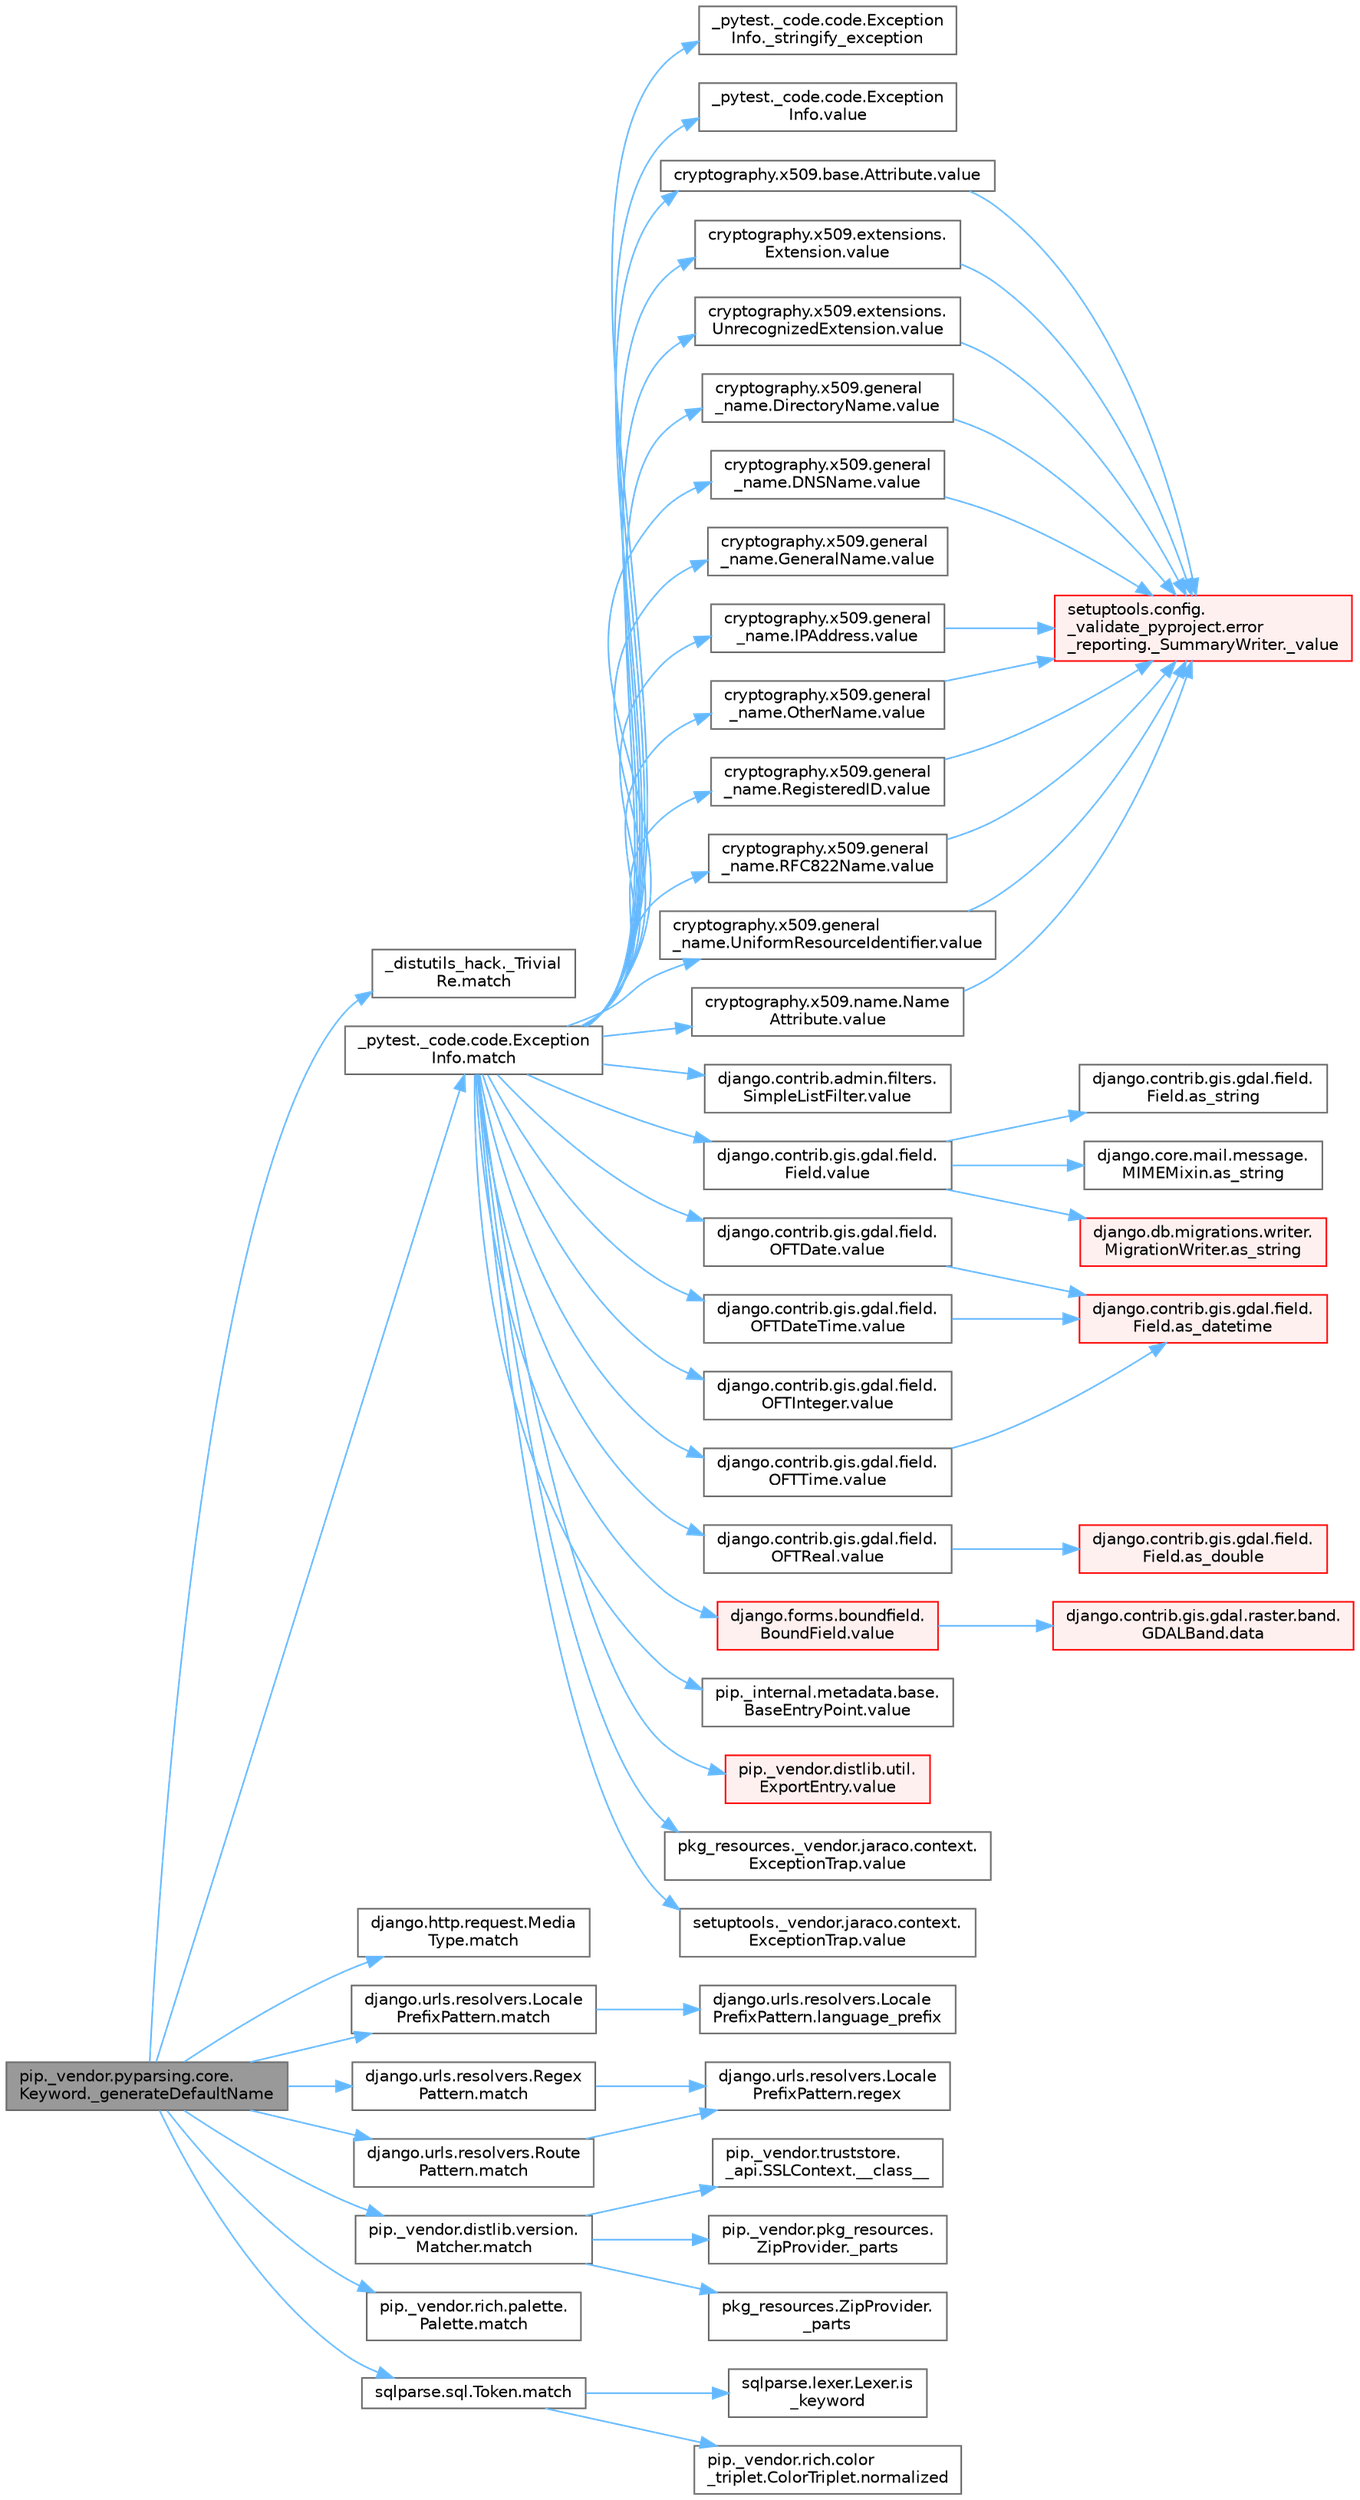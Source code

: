 digraph "pip._vendor.pyparsing.core.Keyword._generateDefaultName"
{
 // LATEX_PDF_SIZE
  bgcolor="transparent";
  edge [fontname=Helvetica,fontsize=10,labelfontname=Helvetica,labelfontsize=10];
  node [fontname=Helvetica,fontsize=10,shape=box,height=0.2,width=0.4];
  rankdir="LR";
  Node1 [id="Node000001",label="pip._vendor.pyparsing.core.\lKeyword._generateDefaultName",height=0.2,width=0.4,color="gray40", fillcolor="grey60", style="filled", fontcolor="black",tooltip=" "];
  Node1 -> Node2 [id="edge1_Node000001_Node000002",color="steelblue1",style="solid",tooltip=" "];
  Node2 [id="Node000002",label="_distutils_hack._Trivial\lRe.match",height=0.2,width=0.4,color="grey40", fillcolor="white", style="filled",URL="$class__distutils__hack_1_1___trivial_re.html#ab3070340735bf1df7caebf865128ccdc",tooltip=" "];
  Node1 -> Node3 [id="edge2_Node000001_Node000003",color="steelblue1",style="solid",tooltip=" "];
  Node3 [id="Node000003",label="_pytest._code.code.Exception\lInfo.match",height=0.2,width=0.4,color="grey40", fillcolor="white", style="filled",URL="$class__pytest_1_1__code_1_1code_1_1_exception_info.html#add2b41099a93570ca05b03a5c61af0c1",tooltip=" "];
  Node3 -> Node4 [id="edge3_Node000003_Node000004",color="steelblue1",style="solid",tooltip=" "];
  Node4 [id="Node000004",label="_pytest._code.code.Exception\lInfo._stringify_exception",height=0.2,width=0.4,color="grey40", fillcolor="white", style="filled",URL="$class__pytest_1_1__code_1_1code_1_1_exception_info.html#abfa6f90741289cf6ec24a63d0c03498e",tooltip=" "];
  Node3 -> Node5 [id="edge4_Node000003_Node000005",color="steelblue1",style="solid",tooltip=" "];
  Node5 [id="Node000005",label="_pytest._code.code.Exception\lInfo.value",height=0.2,width=0.4,color="grey40", fillcolor="white", style="filled",URL="$class__pytest_1_1__code_1_1code_1_1_exception_info.html#a65675b4b4254ece8c2b96f442ffa6a75",tooltip=" "];
  Node3 -> Node6 [id="edge5_Node000003_Node000006",color="steelblue1",style="solid",tooltip=" "];
  Node6 [id="Node000006",label="cryptography.x509.base.Attribute.value",height=0.2,width=0.4,color="grey40", fillcolor="white", style="filled",URL="$classcryptography_1_1x509_1_1base_1_1_attribute.html#a60472bf1e6c7d1a19111b910c23c097a",tooltip=" "];
  Node6 -> Node7 [id="edge6_Node000006_Node000007",color="steelblue1",style="solid",tooltip=" "];
  Node7 [id="Node000007",label="setuptools.config.\l_validate_pyproject.error\l_reporting._SummaryWriter._value",height=0.2,width=0.4,color="red", fillcolor="#FFF0F0", style="filled",URL="$classsetuptools_1_1config_1_1__validate__pyproject_1_1error__reporting_1_1___summary_writer.html#a28d60532640e0f6e9f0a8fe8ea5ca0bb",tooltip=" "];
  Node3 -> Node10 [id="edge7_Node000003_Node000010",color="steelblue1",style="solid",tooltip=" "];
  Node10 [id="Node000010",label="cryptography.x509.extensions.\lExtension.value",height=0.2,width=0.4,color="grey40", fillcolor="white", style="filled",URL="$classcryptography_1_1x509_1_1extensions_1_1_extension.html#a8c49255768af4af1c07670fd09fe42a7",tooltip=" "];
  Node10 -> Node7 [id="edge8_Node000010_Node000007",color="steelblue1",style="solid",tooltip=" "];
  Node3 -> Node11 [id="edge9_Node000003_Node000011",color="steelblue1",style="solid",tooltip=" "];
  Node11 [id="Node000011",label="cryptography.x509.extensions.\lUnrecognizedExtension.value",height=0.2,width=0.4,color="grey40", fillcolor="white", style="filled",URL="$classcryptography_1_1x509_1_1extensions_1_1_unrecognized_extension.html#a9992d78623e649a72caf3f3ce5a2c0f9",tooltip=" "];
  Node11 -> Node7 [id="edge10_Node000011_Node000007",color="steelblue1",style="solid",tooltip=" "];
  Node3 -> Node12 [id="edge11_Node000003_Node000012",color="steelblue1",style="solid",tooltip=" "];
  Node12 [id="Node000012",label="cryptography.x509.general\l_name.DirectoryName.value",height=0.2,width=0.4,color="grey40", fillcolor="white", style="filled",URL="$classcryptography_1_1x509_1_1general__name_1_1_directory_name.html#a68ccf077d3347ac26ff3c85cb234c9fe",tooltip=" "];
  Node12 -> Node7 [id="edge12_Node000012_Node000007",color="steelblue1",style="solid",tooltip=" "];
  Node3 -> Node13 [id="edge13_Node000003_Node000013",color="steelblue1",style="solid",tooltip=" "];
  Node13 [id="Node000013",label="cryptography.x509.general\l_name.DNSName.value",height=0.2,width=0.4,color="grey40", fillcolor="white", style="filled",URL="$classcryptography_1_1x509_1_1general__name_1_1_d_n_s_name.html#a93b054a2226f3b5f15aa11e51e8b2357",tooltip=" "];
  Node13 -> Node7 [id="edge14_Node000013_Node000007",color="steelblue1",style="solid",tooltip=" "];
  Node3 -> Node14 [id="edge15_Node000003_Node000014",color="steelblue1",style="solid",tooltip=" "];
  Node14 [id="Node000014",label="cryptography.x509.general\l_name.GeneralName.value",height=0.2,width=0.4,color="grey40", fillcolor="white", style="filled",URL="$classcryptography_1_1x509_1_1general__name_1_1_general_name.html#a6eebdc32cba49fb672f0904be4be684a",tooltip=" "];
  Node3 -> Node15 [id="edge16_Node000003_Node000015",color="steelblue1",style="solid",tooltip=" "];
  Node15 [id="Node000015",label="cryptography.x509.general\l_name.IPAddress.value",height=0.2,width=0.4,color="grey40", fillcolor="white", style="filled",URL="$classcryptography_1_1x509_1_1general__name_1_1_i_p_address.html#a514cf4d34f9d4eac1db384e30bfd545c",tooltip=" "];
  Node15 -> Node7 [id="edge17_Node000015_Node000007",color="steelblue1",style="solid",tooltip=" "];
  Node3 -> Node16 [id="edge18_Node000003_Node000016",color="steelblue1",style="solid",tooltip=" "];
  Node16 [id="Node000016",label="cryptography.x509.general\l_name.OtherName.value",height=0.2,width=0.4,color="grey40", fillcolor="white", style="filled",URL="$classcryptography_1_1x509_1_1general__name_1_1_other_name.html#adc049986474090e83a8ff9ed596f53f6",tooltip=" "];
  Node16 -> Node7 [id="edge19_Node000016_Node000007",color="steelblue1",style="solid",tooltip=" "];
  Node3 -> Node17 [id="edge20_Node000003_Node000017",color="steelblue1",style="solid",tooltip=" "];
  Node17 [id="Node000017",label="cryptography.x509.general\l_name.RegisteredID.value",height=0.2,width=0.4,color="grey40", fillcolor="white", style="filled",URL="$classcryptography_1_1x509_1_1general__name_1_1_registered_i_d.html#a54915bad33598e65e1299ae76700053c",tooltip=" "];
  Node17 -> Node7 [id="edge21_Node000017_Node000007",color="steelblue1",style="solid",tooltip=" "];
  Node3 -> Node18 [id="edge22_Node000003_Node000018",color="steelblue1",style="solid",tooltip=" "];
  Node18 [id="Node000018",label="cryptography.x509.general\l_name.RFC822Name.value",height=0.2,width=0.4,color="grey40", fillcolor="white", style="filled",URL="$classcryptography_1_1x509_1_1general__name_1_1_r_f_c822_name.html#a63c29183b28ccc19efeb5894b261e70d",tooltip=" "];
  Node18 -> Node7 [id="edge23_Node000018_Node000007",color="steelblue1",style="solid",tooltip=" "];
  Node3 -> Node19 [id="edge24_Node000003_Node000019",color="steelblue1",style="solid",tooltip=" "];
  Node19 [id="Node000019",label="cryptography.x509.general\l_name.UniformResourceIdentifier.value",height=0.2,width=0.4,color="grey40", fillcolor="white", style="filled",URL="$classcryptography_1_1x509_1_1general__name_1_1_uniform_resource_identifier.html#a62c2508b5e9961e78426b268e20f412f",tooltip=" "];
  Node19 -> Node7 [id="edge25_Node000019_Node000007",color="steelblue1",style="solid",tooltip=" "];
  Node3 -> Node20 [id="edge26_Node000003_Node000020",color="steelblue1",style="solid",tooltip=" "];
  Node20 [id="Node000020",label="cryptography.x509.name.Name\lAttribute.value",height=0.2,width=0.4,color="grey40", fillcolor="white", style="filled",URL="$classcryptography_1_1x509_1_1name_1_1_name_attribute.html#af39a23a036a8c8a731fb74018c6c58f7",tooltip=" "];
  Node20 -> Node7 [id="edge27_Node000020_Node000007",color="steelblue1",style="solid",tooltip=" "];
  Node3 -> Node21 [id="edge28_Node000003_Node000021",color="steelblue1",style="solid",tooltip=" "];
  Node21 [id="Node000021",label="django.contrib.admin.filters.\lSimpleListFilter.value",height=0.2,width=0.4,color="grey40", fillcolor="white", style="filled",URL="$classdjango_1_1contrib_1_1admin_1_1filters_1_1_simple_list_filter.html#aefe5c6c5478d3d2560a882cadc9e7649",tooltip=" "];
  Node3 -> Node22 [id="edge29_Node000003_Node000022",color="steelblue1",style="solid",tooltip=" "];
  Node22 [id="Node000022",label="django.contrib.gis.gdal.field.\lField.value",height=0.2,width=0.4,color="grey40", fillcolor="white", style="filled",URL="$classdjango_1_1contrib_1_1gis_1_1gdal_1_1field_1_1_field.html#a0534fa49aaead023461bb9458776c33c",tooltip=" "];
  Node22 -> Node23 [id="edge30_Node000022_Node000023",color="steelblue1",style="solid",tooltip=" "];
  Node23 [id="Node000023",label="django.contrib.gis.gdal.field.\lField.as_string",height=0.2,width=0.4,color="grey40", fillcolor="white", style="filled",URL="$classdjango_1_1contrib_1_1gis_1_1gdal_1_1field_1_1_field.html#aa37958814c801a9690b6b9772d8a5b79",tooltip=" "];
  Node22 -> Node24 [id="edge31_Node000022_Node000024",color="steelblue1",style="solid",tooltip=" "];
  Node24 [id="Node000024",label="django.core.mail.message.\lMIMEMixin.as_string",height=0.2,width=0.4,color="grey40", fillcolor="white", style="filled",URL="$classdjango_1_1core_1_1mail_1_1message_1_1_m_i_m_e_mixin.html#a5a8dae67cb420cf97d6906cdd6d9efee",tooltip=" "];
  Node22 -> Node25 [id="edge32_Node000022_Node000025",color="steelblue1",style="solid",tooltip=" "];
  Node25 [id="Node000025",label="django.db.migrations.writer.\lMigrationWriter.as_string",height=0.2,width=0.4,color="red", fillcolor="#FFF0F0", style="filled",URL="$classdjango_1_1db_1_1migrations_1_1writer_1_1_migration_writer.html#a4cf831cf0ce1f20f21c7e5ce5ec60980",tooltip=" "];
  Node3 -> Node29 [id="edge33_Node000003_Node000029",color="steelblue1",style="solid",tooltip=" "];
  Node29 [id="Node000029",label="django.contrib.gis.gdal.field.\lOFTDate.value",height=0.2,width=0.4,color="grey40", fillcolor="white", style="filled",URL="$classdjango_1_1contrib_1_1gis_1_1gdal_1_1field_1_1_o_f_t_date.html#a1b70bed1d73b01c2dbbb215c85f318b1",tooltip=" "];
  Node29 -> Node30 [id="edge34_Node000029_Node000030",color="steelblue1",style="solid",tooltip=" "];
  Node30 [id="Node000030",label="django.contrib.gis.gdal.field.\lField.as_datetime",height=0.2,width=0.4,color="red", fillcolor="#FFF0F0", style="filled",URL="$classdjango_1_1contrib_1_1gis_1_1gdal_1_1field_1_1_field.html#a66edb3de23b3eb15d37281d1ff10fe08",tooltip=" "];
  Node3 -> Node34 [id="edge35_Node000003_Node000034",color="steelblue1",style="solid",tooltip=" "];
  Node34 [id="Node000034",label="django.contrib.gis.gdal.field.\lOFTDateTime.value",height=0.2,width=0.4,color="grey40", fillcolor="white", style="filled",URL="$classdjango_1_1contrib_1_1gis_1_1gdal_1_1field_1_1_o_f_t_date_time.html#a90dc99581d0efab92ef193eaea54300e",tooltip=" "];
  Node34 -> Node30 [id="edge36_Node000034_Node000030",color="steelblue1",style="solid",tooltip=" "];
  Node3 -> Node35 [id="edge37_Node000003_Node000035",color="steelblue1",style="solid",tooltip=" "];
  Node35 [id="Node000035",label="django.contrib.gis.gdal.field.\lOFTInteger.value",height=0.2,width=0.4,color="grey40", fillcolor="white", style="filled",URL="$classdjango_1_1contrib_1_1gis_1_1gdal_1_1field_1_1_o_f_t_integer.html#ae8b59256eee84f0198bfe27ae73c2f40",tooltip=" "];
  Node3 -> Node36 [id="edge38_Node000003_Node000036",color="steelblue1",style="solid",tooltip=" "];
  Node36 [id="Node000036",label="django.contrib.gis.gdal.field.\lOFTReal.value",height=0.2,width=0.4,color="grey40", fillcolor="white", style="filled",URL="$classdjango_1_1contrib_1_1gis_1_1gdal_1_1field_1_1_o_f_t_real.html#af38e5fdd4622d4f12649b8b882dae3c9",tooltip=" "];
  Node36 -> Node37 [id="edge39_Node000036_Node000037",color="steelblue1",style="solid",tooltip=" "];
  Node37 [id="Node000037",label="django.contrib.gis.gdal.field.\lField.as_double",height=0.2,width=0.4,color="red", fillcolor="#FFF0F0", style="filled",URL="$classdjango_1_1contrib_1_1gis_1_1gdal_1_1field_1_1_field.html#a734b69fcf982104ea1e53b2b4857b885",tooltip=" "];
  Node3 -> Node38 [id="edge40_Node000003_Node000038",color="steelblue1",style="solid",tooltip=" "];
  Node38 [id="Node000038",label="django.contrib.gis.gdal.field.\lOFTTime.value",height=0.2,width=0.4,color="grey40", fillcolor="white", style="filled",URL="$classdjango_1_1contrib_1_1gis_1_1gdal_1_1field_1_1_o_f_t_time.html#a5409d5a314e03fe5dec94170182a1942",tooltip=" "];
  Node38 -> Node30 [id="edge41_Node000038_Node000030",color="steelblue1",style="solid",tooltip=" "];
  Node3 -> Node39 [id="edge42_Node000003_Node000039",color="steelblue1",style="solid",tooltip=" "];
  Node39 [id="Node000039",label="django.forms.boundfield.\lBoundField.value",height=0.2,width=0.4,color="red", fillcolor="#FFF0F0", style="filled",URL="$classdjango_1_1forms_1_1boundfield_1_1_bound_field.html#a477fc97c541321eb1218c4287678ce5e",tooltip=" "];
  Node39 -> Node40 [id="edge43_Node000039_Node000040",color="steelblue1",style="solid",tooltip=" "];
  Node40 [id="Node000040",label="django.contrib.gis.gdal.raster.band.\lGDALBand.data",height=0.2,width=0.4,color="red", fillcolor="#FFF0F0", style="filled",URL="$classdjango_1_1contrib_1_1gis_1_1gdal_1_1raster_1_1band_1_1_g_d_a_l_band.html#a5d37dc4c4d5a50a21b75460e75f9ee4d",tooltip=" "];
  Node3 -> Node521 [id="edge44_Node000003_Node000521",color="steelblue1",style="solid",tooltip=" "];
  Node521 [id="Node000521",label="pip._internal.metadata.base.\lBaseEntryPoint.value",height=0.2,width=0.4,color="grey40", fillcolor="white", style="filled",URL="$classpip_1_1__internal_1_1metadata_1_1base_1_1_base_entry_point.html#a446ba6422d9cd9c14da8fdd2cbb91a25",tooltip=" "];
  Node3 -> Node522 [id="edge45_Node000003_Node000522",color="steelblue1",style="solid",tooltip=" "];
  Node522 [id="Node000522",label="pip._vendor.distlib.util.\lExportEntry.value",height=0.2,width=0.4,color="red", fillcolor="#FFF0F0", style="filled",URL="$classpip_1_1__vendor_1_1distlib_1_1util_1_1_export_entry.html#a7c58cd5235937bd538b1c0583bd51fda",tooltip=" "];
  Node3 -> Node525 [id="edge46_Node000003_Node000525",color="steelblue1",style="solid",tooltip=" "];
  Node525 [id="Node000525",label="pkg_resources._vendor.jaraco.context.\lExceptionTrap.value",height=0.2,width=0.4,color="grey40", fillcolor="white", style="filled",URL="$classpkg__resources_1_1__vendor_1_1jaraco_1_1context_1_1_exception_trap.html#a39fb0ebf79a980f43ac06486340130e5",tooltip=" "];
  Node3 -> Node526 [id="edge47_Node000003_Node000526",color="steelblue1",style="solid",tooltip=" "];
  Node526 [id="Node000526",label="setuptools._vendor.jaraco.context.\lExceptionTrap.value",height=0.2,width=0.4,color="grey40", fillcolor="white", style="filled",URL="$classsetuptools_1_1__vendor_1_1jaraco_1_1context_1_1_exception_trap.html#a92eaef82df6b864df0489085d65435f1",tooltip=" "];
  Node1 -> Node606 [id="edge48_Node000001_Node000606",color="steelblue1",style="solid",tooltip=" "];
  Node606 [id="Node000606",label="django.http.request.Media\lType.match",height=0.2,width=0.4,color="grey40", fillcolor="white", style="filled",URL="$classdjango_1_1http_1_1request_1_1_media_type.html#a3604378e6878e0776d7b71ef3cbfc321",tooltip=" "];
  Node1 -> Node607 [id="edge49_Node000001_Node000607",color="steelblue1",style="solid",tooltip=" "];
  Node607 [id="Node000607",label="django.urls.resolvers.Locale\lPrefixPattern.match",height=0.2,width=0.4,color="grey40", fillcolor="white", style="filled",URL="$classdjango_1_1urls_1_1resolvers_1_1_locale_prefix_pattern.html#ae690745e13565206ecc2671c5a052cfb",tooltip=" "];
  Node607 -> Node608 [id="edge50_Node000607_Node000608",color="steelblue1",style="solid",tooltip=" "];
  Node608 [id="Node000608",label="django.urls.resolvers.Locale\lPrefixPattern.language_prefix",height=0.2,width=0.4,color="grey40", fillcolor="white", style="filled",URL="$classdjango_1_1urls_1_1resolvers_1_1_locale_prefix_pattern.html#a1433610a92818ae983ffd077ddcd9f9b",tooltip=" "];
  Node1 -> Node609 [id="edge51_Node000001_Node000609",color="steelblue1",style="solid",tooltip=" "];
  Node609 [id="Node000609",label="django.urls.resolvers.Regex\lPattern.match",height=0.2,width=0.4,color="grey40", fillcolor="white", style="filled",URL="$classdjango_1_1urls_1_1resolvers_1_1_regex_pattern.html#a022c60160d7874269b5000d1bba34ba5",tooltip=" "];
  Node609 -> Node610 [id="edge52_Node000609_Node000610",color="steelblue1",style="solid",tooltip=" "];
  Node610 [id="Node000610",label="django.urls.resolvers.Locale\lPrefixPattern.regex",height=0.2,width=0.4,color="grey40", fillcolor="white", style="filled",URL="$classdjango_1_1urls_1_1resolvers_1_1_locale_prefix_pattern.html#ae0223ea32264e76c3e278211e146f92b",tooltip=" "];
  Node1 -> Node611 [id="edge53_Node000001_Node000611",color="steelblue1",style="solid",tooltip=" "];
  Node611 [id="Node000611",label="django.urls.resolvers.Route\lPattern.match",height=0.2,width=0.4,color="grey40", fillcolor="white", style="filled",URL="$classdjango_1_1urls_1_1resolvers_1_1_route_pattern.html#a4e9d85c28ab34455b4b60ec8cbc7d124",tooltip=" "];
  Node611 -> Node610 [id="edge54_Node000611_Node000610",color="steelblue1",style="solid",tooltip=" "];
  Node1 -> Node612 [id="edge55_Node000001_Node000612",color="steelblue1",style="solid",tooltip=" "];
  Node612 [id="Node000612",label="pip._vendor.distlib.version.\lMatcher.match",height=0.2,width=0.4,color="grey40", fillcolor="white", style="filled",URL="$classpip_1_1__vendor_1_1distlib_1_1version_1_1_matcher.html#a780c573a5375f04067c02056ae6e367c",tooltip=" "];
  Node612 -> Node48 [id="edge56_Node000612_Node000048",color="steelblue1",style="solid",tooltip=" "];
  Node48 [id="Node000048",label="pip._vendor.truststore.\l_api.SSLContext.__class__",height=0.2,width=0.4,color="grey40", fillcolor="white", style="filled",URL="$classpip_1_1__vendor_1_1truststore_1_1__api_1_1_s_s_l_context.html#a530861514f31eabaa3f513557d6e66de",tooltip=" "];
  Node612 -> Node613 [id="edge57_Node000612_Node000613",color="steelblue1",style="solid",tooltip=" "];
  Node613 [id="Node000613",label="pip._vendor.pkg_resources.\lZipProvider._parts",height=0.2,width=0.4,color="grey40", fillcolor="white", style="filled",URL="$classpip_1_1__vendor_1_1pkg__resources_1_1_zip_provider.html#a41ade412724ec36b1a10b32cc70d1a69",tooltip=" "];
  Node612 -> Node614 [id="edge58_Node000612_Node000614",color="steelblue1",style="solid",tooltip=" "];
  Node614 [id="Node000614",label="pkg_resources.ZipProvider.\l_parts",height=0.2,width=0.4,color="grey40", fillcolor="white", style="filled",URL="$classpkg__resources_1_1_zip_provider.html#ac9f329408e110163b17ff8744dbbcfb7",tooltip=" "];
  Node1 -> Node615 [id="edge59_Node000001_Node000615",color="steelblue1",style="solid",tooltip=" "];
  Node615 [id="Node000615",label="pip._vendor.rich.palette.\lPalette.match",height=0.2,width=0.4,color="grey40", fillcolor="white", style="filled",URL="$classpip_1_1__vendor_1_1rich_1_1palette_1_1_palette.html#a6d5c21a5cb4b1fc4132f9d3d07fb3203",tooltip=" "];
  Node1 -> Node616 [id="edge60_Node000001_Node000616",color="steelblue1",style="solid",tooltip=" "];
  Node616 [id="Node000616",label="sqlparse.sql.Token.match",height=0.2,width=0.4,color="grey40", fillcolor="white", style="filled",URL="$classsqlparse_1_1sql_1_1_token.html#a99576902d56f24d156687daa57a81845",tooltip=" "];
  Node616 -> Node617 [id="edge61_Node000616_Node000617",color="steelblue1",style="solid",tooltip=" "];
  Node617 [id="Node000617",label="sqlparse.lexer.Lexer.is\l_keyword",height=0.2,width=0.4,color="grey40", fillcolor="white", style="filled",URL="$classsqlparse_1_1lexer_1_1_lexer.html#abed614b10ca29cc360c88204cea9be85",tooltip=" "];
  Node616 -> Node618 [id="edge62_Node000616_Node000618",color="steelblue1",style="solid",tooltip=" "];
  Node618 [id="Node000618",label="pip._vendor.rich.color\l_triplet.ColorTriplet.normalized",height=0.2,width=0.4,color="grey40", fillcolor="white", style="filled",URL="$classpip_1_1__vendor_1_1rich_1_1color__triplet_1_1_color_triplet.html#a71a46cce9d75b94cf9b376aaa526cf52",tooltip=" "];
}
